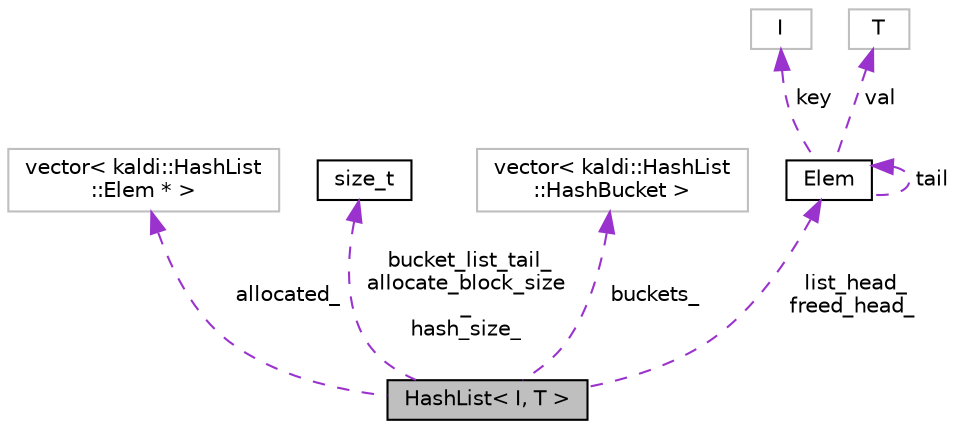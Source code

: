 digraph "HashList&lt; I, T &gt;"
{
  edge [fontname="Helvetica",fontsize="10",labelfontname="Helvetica",labelfontsize="10"];
  node [fontname="Helvetica",fontsize="10",shape=record];
  Node1 [label="HashList\< I, T \>",height=0.2,width=0.4,color="black", fillcolor="grey75", style="filled", fontcolor="black"];
  Node2 -> Node1 [dir="back",color="darkorchid3",fontsize="10",style="dashed",label=" allocated_" ,fontname="Helvetica"];
  Node2 [label="vector\< kaldi::HashList\l::Elem * \>",height=0.2,width=0.4,color="grey75", fillcolor="white", style="filled"];
  Node3 -> Node1 [dir="back",color="darkorchid3",fontsize="10",style="dashed",label=" bucket_list_tail_\nallocate_block_size\l_\nhash_size_" ,fontname="Helvetica"];
  Node3 [label="size_t",height=0.2,width=0.4,color="black", fillcolor="white", style="filled",URL="$classsize__t.html"];
  Node4 -> Node1 [dir="back",color="darkorchid3",fontsize="10",style="dashed",label=" buckets_" ,fontname="Helvetica"];
  Node4 [label="vector\< kaldi::HashList\l::HashBucket \>",height=0.2,width=0.4,color="grey75", fillcolor="white", style="filled"];
  Node5 -> Node1 [dir="back",color="darkorchid3",fontsize="10",style="dashed",label=" list_head_\nfreed_head_" ,fontname="Helvetica"];
  Node5 [label="Elem",height=0.2,width=0.4,color="black", fillcolor="white", style="filled",URL="$structkaldi_1_1HashList_1_1Elem.html"];
  Node6 -> Node5 [dir="back",color="darkorchid3",fontsize="10",style="dashed",label=" key" ,fontname="Helvetica"];
  Node6 [label="I",height=0.2,width=0.4,color="grey75", fillcolor="white", style="filled"];
  Node5 -> Node5 [dir="back",color="darkorchid3",fontsize="10",style="dashed",label=" tail" ,fontname="Helvetica"];
  Node7 -> Node5 [dir="back",color="darkorchid3",fontsize="10",style="dashed",label=" val" ,fontname="Helvetica"];
  Node7 [label="T",height=0.2,width=0.4,color="grey75", fillcolor="white", style="filled"];
}
